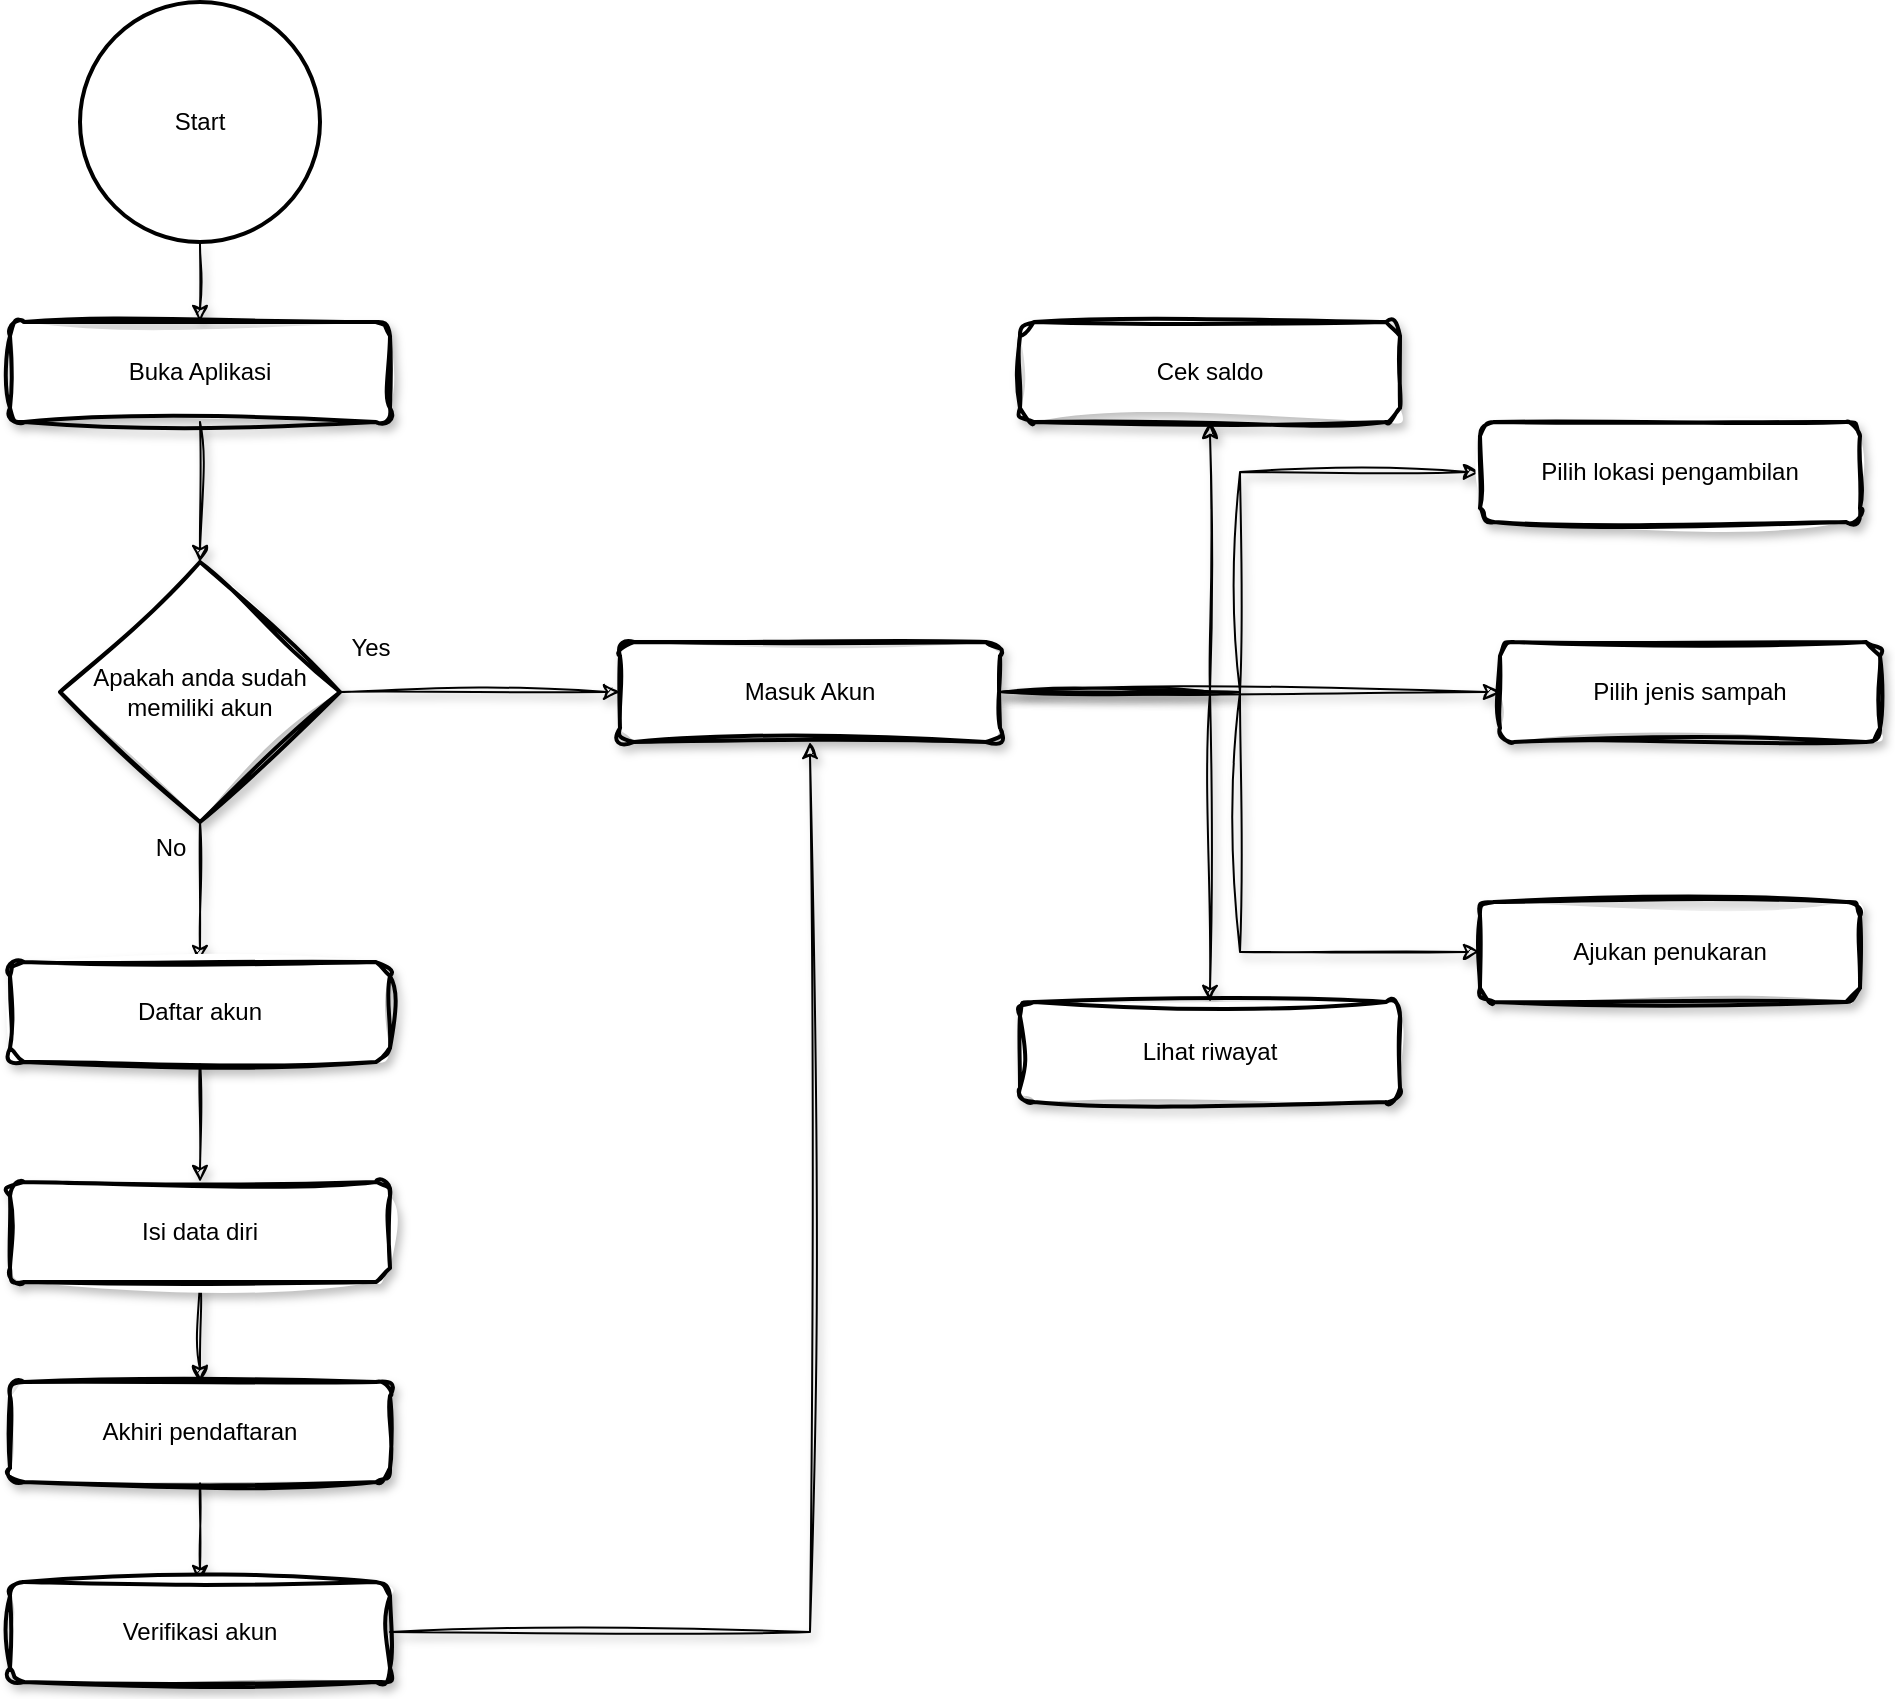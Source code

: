 <mxfile version="26.0.10">
  <diagram id="C5RBs43oDa-KdzZeNtuy" name="Page-1">
    <mxGraphModel dx="215" dy="1734" grid="1" gridSize="10" guides="1" tooltips="1" connect="1" arrows="1" fold="1" page="1" pageScale="1" pageWidth="827" pageHeight="1169" math="0" shadow="0">
      <root>
        <mxCell id="WIyWlLk6GJQsqaUBKTNV-0" />
        <mxCell id="WIyWlLk6GJQsqaUBKTNV-1" parent="WIyWlLk6GJQsqaUBKTNV-0" />
        <mxCell id="phlCHsFALphJVlGOY4To-1" style="edgeStyle=orthogonalEdgeStyle;rounded=0;orthogonalLoop=1;jettySize=auto;html=1;entryX=0.5;entryY=0;entryDx=0;entryDy=0;sketch=1;curveFitting=1;jiggle=2;shadow=1;" edge="1" parent="WIyWlLk6GJQsqaUBKTNV-1" source="phlCHsFALphJVlGOY4To-2" target="phlCHsFALphJVlGOY4To-4">
          <mxGeometry relative="1" as="geometry" />
        </mxCell>
        <mxCell id="phlCHsFALphJVlGOY4To-2" value="Start" style="strokeWidth=2;html=1;shape=mxgraph.flowchart.start_2;whiteSpace=wrap;" vertex="1" parent="WIyWlLk6GJQsqaUBKTNV-1">
          <mxGeometry x="1265" y="-70" width="120" height="120" as="geometry" />
        </mxCell>
        <mxCell id="phlCHsFALphJVlGOY4To-3" style="edgeStyle=orthogonalEdgeStyle;rounded=0;orthogonalLoop=1;jettySize=auto;html=1;sketch=1;curveFitting=1;jiggle=2;shadow=1;" edge="1" parent="WIyWlLk6GJQsqaUBKTNV-1" source="phlCHsFALphJVlGOY4To-4" target="phlCHsFALphJVlGOY4To-7">
          <mxGeometry relative="1" as="geometry" />
        </mxCell>
        <mxCell id="phlCHsFALphJVlGOY4To-4" value="Buka Aplikasi" style="rounded=1;whiteSpace=wrap;html=1;absoluteArcSize=1;arcSize=14;strokeWidth=2;sketch=1;curveFitting=1;jiggle=2;shadow=1;" vertex="1" parent="WIyWlLk6GJQsqaUBKTNV-1">
          <mxGeometry x="1230" y="90" width="190" height="50" as="geometry" />
        </mxCell>
        <mxCell id="phlCHsFALphJVlGOY4To-5" style="edgeStyle=orthogonalEdgeStyle;rounded=0;orthogonalLoop=1;jettySize=auto;html=1;entryX=0.5;entryY=0;entryDx=0;entryDy=0;sketch=1;curveFitting=1;jiggle=2;shadow=1;" edge="1" parent="WIyWlLk6GJQsqaUBKTNV-1" source="phlCHsFALphJVlGOY4To-7" target="phlCHsFALphJVlGOY4To-9">
          <mxGeometry relative="1" as="geometry" />
        </mxCell>
        <mxCell id="phlCHsFALphJVlGOY4To-6" style="edgeStyle=orthogonalEdgeStyle;rounded=0;orthogonalLoop=1;jettySize=auto;html=1;entryX=0;entryY=0.5;entryDx=0;entryDy=0;sketch=1;curveFitting=1;jiggle=2;shadow=1;" edge="1" parent="WIyWlLk6GJQsqaUBKTNV-1" source="phlCHsFALphJVlGOY4To-7" target="phlCHsFALphJVlGOY4To-17">
          <mxGeometry relative="1" as="geometry" />
        </mxCell>
        <mxCell id="phlCHsFALphJVlGOY4To-7" value="Apakah anda sudah memiliki akun" style="strokeWidth=2;html=1;shape=mxgraph.flowchart.decision;whiteSpace=wrap;sketch=1;curveFitting=1;jiggle=2;shadow=1;" vertex="1" parent="WIyWlLk6GJQsqaUBKTNV-1">
          <mxGeometry x="1255" y="210" width="140" height="130" as="geometry" />
        </mxCell>
        <mxCell id="phlCHsFALphJVlGOY4To-8" style="edgeStyle=orthogonalEdgeStyle;rounded=0;orthogonalLoop=1;jettySize=auto;html=1;entryX=0.5;entryY=0;entryDx=0;entryDy=0;sketch=1;curveFitting=1;jiggle=2;shadow=1;" edge="1" parent="WIyWlLk6GJQsqaUBKTNV-1" source="phlCHsFALphJVlGOY4To-9" target="phlCHsFALphJVlGOY4To-11">
          <mxGeometry relative="1" as="geometry" />
        </mxCell>
        <mxCell id="phlCHsFALphJVlGOY4To-9" value="Daftar akun" style="rounded=1;whiteSpace=wrap;html=1;absoluteArcSize=1;arcSize=14;strokeWidth=2;sketch=1;curveFitting=1;jiggle=2;shadow=1;" vertex="1" parent="WIyWlLk6GJQsqaUBKTNV-1">
          <mxGeometry x="1230" y="410" width="190" height="50" as="geometry" />
        </mxCell>
        <mxCell id="phlCHsFALphJVlGOY4To-10" style="edgeStyle=orthogonalEdgeStyle;rounded=0;orthogonalLoop=1;jettySize=auto;html=1;entryX=0.5;entryY=0;entryDx=0;entryDy=0;sketch=1;curveFitting=1;jiggle=2;shadow=1;" edge="1" parent="WIyWlLk6GJQsqaUBKTNV-1" source="phlCHsFALphJVlGOY4To-11" target="phlCHsFALphJVlGOY4To-24">
          <mxGeometry relative="1" as="geometry" />
        </mxCell>
        <mxCell id="phlCHsFALphJVlGOY4To-11" value="Isi data diri" style="rounded=1;whiteSpace=wrap;html=1;absoluteArcSize=1;arcSize=14;strokeWidth=2;sketch=1;curveFitting=1;jiggle=2;shadow=1;" vertex="1" parent="WIyWlLk6GJQsqaUBKTNV-1">
          <mxGeometry x="1230" y="520" width="190" height="50" as="geometry" />
        </mxCell>
        <mxCell id="phlCHsFALphJVlGOY4To-12" style="edgeStyle=orthogonalEdgeStyle;rounded=0;orthogonalLoop=1;jettySize=auto;html=1;entryX=0.5;entryY=1;entryDx=0;entryDy=0;sketch=1;curveFitting=1;jiggle=2;shadow=1;" edge="1" parent="WIyWlLk6GJQsqaUBKTNV-1" source="phlCHsFALphJVlGOY4To-17" target="phlCHsFALphJVlGOY4To-19">
          <mxGeometry relative="1" as="geometry" />
        </mxCell>
        <mxCell id="phlCHsFALphJVlGOY4To-13" style="edgeStyle=orthogonalEdgeStyle;rounded=0;orthogonalLoop=1;jettySize=auto;html=1;sketch=1;curveFitting=1;jiggle=2;shadow=1;" edge="1" parent="WIyWlLk6GJQsqaUBKTNV-1" source="phlCHsFALphJVlGOY4To-17" target="phlCHsFALphJVlGOY4To-20">
          <mxGeometry relative="1" as="geometry" />
        </mxCell>
        <mxCell id="phlCHsFALphJVlGOY4To-14" style="edgeStyle=orthogonalEdgeStyle;rounded=0;orthogonalLoop=1;jettySize=auto;html=1;entryX=0;entryY=0.5;entryDx=0;entryDy=0;sketch=1;curveFitting=1;jiggle=2;shadow=1;" edge="1" parent="WIyWlLk6GJQsqaUBKTNV-1" source="phlCHsFALphJVlGOY4To-17" target="phlCHsFALphJVlGOY4To-18">
          <mxGeometry relative="1" as="geometry" />
        </mxCell>
        <mxCell id="phlCHsFALphJVlGOY4To-15" style="edgeStyle=orthogonalEdgeStyle;rounded=0;orthogonalLoop=1;jettySize=auto;html=1;sketch=1;curveFitting=1;jiggle=2;shadow=1;" edge="1" parent="WIyWlLk6GJQsqaUBKTNV-1" source="phlCHsFALphJVlGOY4To-17" target="phlCHsFALphJVlGOY4To-22">
          <mxGeometry relative="1" as="geometry" />
        </mxCell>
        <mxCell id="phlCHsFALphJVlGOY4To-16" style="edgeStyle=orthogonalEdgeStyle;rounded=0;orthogonalLoop=1;jettySize=auto;html=1;entryX=0;entryY=0.5;entryDx=0;entryDy=0;sketch=1;curveFitting=1;jiggle=2;shadow=1;" edge="1" parent="WIyWlLk6GJQsqaUBKTNV-1" source="phlCHsFALphJVlGOY4To-17" target="phlCHsFALphJVlGOY4To-21">
          <mxGeometry relative="1" as="geometry" />
        </mxCell>
        <mxCell id="phlCHsFALphJVlGOY4To-17" value="Masuk Akun" style="rounded=1;whiteSpace=wrap;html=1;absoluteArcSize=1;arcSize=14;strokeWidth=2;sketch=1;curveFitting=1;jiggle=2;shadow=1;" vertex="1" parent="WIyWlLk6GJQsqaUBKTNV-1">
          <mxGeometry x="1535" y="250" width="190" height="50" as="geometry" />
        </mxCell>
        <mxCell id="phlCHsFALphJVlGOY4To-18" value="Pilih lokasi pengambilan" style="rounded=1;whiteSpace=wrap;html=1;absoluteArcSize=1;arcSize=14;strokeWidth=2;sketch=1;curveFitting=1;jiggle=2;shadow=1;" vertex="1" parent="WIyWlLk6GJQsqaUBKTNV-1">
          <mxGeometry x="1965" y="140" width="190" height="50" as="geometry" />
        </mxCell>
        <mxCell id="phlCHsFALphJVlGOY4To-19" value="Cek saldo" style="rounded=1;whiteSpace=wrap;html=1;absoluteArcSize=1;arcSize=14;strokeWidth=2;sketch=1;curveFitting=1;jiggle=2;shadow=1;" vertex="1" parent="WIyWlLk6GJQsqaUBKTNV-1">
          <mxGeometry x="1735" y="90" width="190" height="50" as="geometry" />
        </mxCell>
        <mxCell id="phlCHsFALphJVlGOY4To-20" value="Pilih jenis sampah" style="rounded=1;whiteSpace=wrap;html=1;absoluteArcSize=1;arcSize=14;strokeWidth=2;sketch=1;curveFitting=1;jiggle=2;shadow=1;" vertex="1" parent="WIyWlLk6GJQsqaUBKTNV-1">
          <mxGeometry x="1975" y="250" width="190" height="50" as="geometry" />
        </mxCell>
        <mxCell id="phlCHsFALphJVlGOY4To-21" value="Ajukan penukaran" style="rounded=1;whiteSpace=wrap;html=1;absoluteArcSize=1;arcSize=14;strokeWidth=2;sketch=1;curveFitting=1;jiggle=2;shadow=1;" vertex="1" parent="WIyWlLk6GJQsqaUBKTNV-1">
          <mxGeometry x="1965" y="380" width="190" height="50" as="geometry" />
        </mxCell>
        <mxCell id="phlCHsFALphJVlGOY4To-22" value="Lihat riwayat" style="rounded=1;whiteSpace=wrap;html=1;absoluteArcSize=1;arcSize=14;strokeWidth=2;sketch=1;curveFitting=1;jiggle=2;shadow=1;" vertex="1" parent="WIyWlLk6GJQsqaUBKTNV-1">
          <mxGeometry x="1735" y="430" width="190" height="50" as="geometry" />
        </mxCell>
        <mxCell id="phlCHsFALphJVlGOY4To-23" style="edgeStyle=orthogonalEdgeStyle;rounded=0;orthogonalLoop=1;jettySize=auto;html=1;sketch=1;curveFitting=1;jiggle=2;shadow=1;" edge="1" parent="WIyWlLk6GJQsqaUBKTNV-1" source="phlCHsFALphJVlGOY4To-24" target="phlCHsFALphJVlGOY4To-26">
          <mxGeometry relative="1" as="geometry" />
        </mxCell>
        <mxCell id="phlCHsFALphJVlGOY4To-24" value="Akhiri pendaftaran" style="rounded=1;whiteSpace=wrap;html=1;absoluteArcSize=1;arcSize=14;strokeWidth=2;sketch=1;curveFitting=1;jiggle=2;shadow=1;" vertex="1" parent="WIyWlLk6GJQsqaUBKTNV-1">
          <mxGeometry x="1230" y="620" width="190" height="50" as="geometry" />
        </mxCell>
        <mxCell id="phlCHsFALphJVlGOY4To-25" style="edgeStyle=orthogonalEdgeStyle;rounded=0;orthogonalLoop=1;jettySize=auto;html=1;entryX=0.5;entryY=1;entryDx=0;entryDy=0;sketch=1;curveFitting=1;jiggle=2;shadow=1;" edge="1" parent="WIyWlLk6GJQsqaUBKTNV-1" source="phlCHsFALphJVlGOY4To-26" target="phlCHsFALphJVlGOY4To-17">
          <mxGeometry relative="1" as="geometry" />
        </mxCell>
        <mxCell id="phlCHsFALphJVlGOY4To-26" value="Verifikasi akun" style="rounded=1;whiteSpace=wrap;html=1;absoluteArcSize=1;arcSize=14;strokeWidth=2;sketch=1;curveFitting=1;jiggle=2;shadow=1;" vertex="1" parent="WIyWlLk6GJQsqaUBKTNV-1">
          <mxGeometry x="1230" y="720" width="190" height="50" as="geometry" />
        </mxCell>
        <mxCell id="phlCHsFALphJVlGOY4To-27" value="No" style="text;html=1;align=center;verticalAlign=middle;resizable=0;points=[];autosize=1;strokeColor=none;fillColor=none;" vertex="1" parent="WIyWlLk6GJQsqaUBKTNV-1">
          <mxGeometry x="1290" y="338" width="40" height="30" as="geometry" />
        </mxCell>
        <mxCell id="phlCHsFALphJVlGOY4To-28" value="Yes" style="text;html=1;align=center;verticalAlign=middle;resizable=0;points=[];autosize=1;strokeColor=none;fillColor=none;" vertex="1" parent="WIyWlLk6GJQsqaUBKTNV-1">
          <mxGeometry x="1390" y="238" width="40" height="30" as="geometry" />
        </mxCell>
      </root>
    </mxGraphModel>
  </diagram>
</mxfile>
